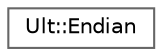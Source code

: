 digraph "Graphical Class Hierarchy"
{
 // LATEX_PDF_SIZE
  bgcolor="transparent";
  edge [fontname=Helvetica,fontsize=10,labelfontname=Helvetica,labelfontsize=10];
  node [fontname=Helvetica,fontsize=10,shape=box,height=0.2,width=0.4];
  rankdir="LR";
  Node0 [id="Node000000",label="Ult::Endian",height=0.2,width=0.4,color="grey40", fillcolor="white", style="filled",URL="$class_ult_1_1_endian.html",tooltip=" "];
}
